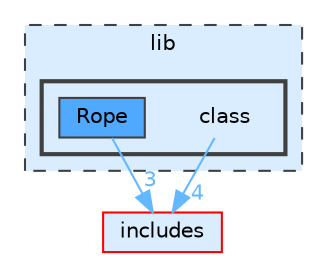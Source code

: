 digraph "lib/class"
{
 // LATEX_PDF_SIZE
  bgcolor="transparent";
  edge [fontname=Helvetica,fontsize=10,labelfontname=Helvetica,labelfontsize=10];
  node [fontname=Helvetica,fontsize=10,shape=box,height=0.2,width=0.4];
  compound=true
  subgraph clusterdir_97aefd0d527b934f1d99a682da8fe6a9 {
    graph [ bgcolor="#daedff", pencolor="grey25", label="lib", fontname=Helvetica,fontsize=10 style="filled,dashed", URL="dir_97aefd0d527b934f1d99a682da8fe6a9.html",tooltip=""]
  subgraph clusterdir_285d619cbfa84c6430bdb6c8ccfd6309 {
    graph [ bgcolor="#daedff", pencolor="grey25", label="", fontname=Helvetica,fontsize=10 style="filled,bold", URL="dir_285d619cbfa84c6430bdb6c8ccfd6309.html",tooltip=""]
    dir_285d619cbfa84c6430bdb6c8ccfd6309 [shape=plaintext, label="class"];
  dir_8edd740fb44a5baf275aa55ebd51eaad [label="Rope", fillcolor="#4ea9ff", color="grey25", style="filled", URL="dir_8edd740fb44a5baf275aa55ebd51eaad.html",tooltip=""];
  }
  }
  dir_09e761304027c904456130627fd4dcf5 [label="includes", fillcolor="#daedff", color="red", style="filled", URL="dir_09e761304027c904456130627fd4dcf5.html",tooltip=""];
  dir_285d619cbfa84c6430bdb6c8ccfd6309->dir_09e761304027c904456130627fd4dcf5 [headlabel="4", labeldistance=1.5 headhref="dir_000003_000007.html" href="dir_000003_000007.html" color="steelblue1" fontcolor="steelblue1"];
  dir_8edd740fb44a5baf275aa55ebd51eaad->dir_09e761304027c904456130627fd4dcf5 [headlabel="3", labeldistance=1.5 headhref="dir_000019_000007.html" href="dir_000019_000007.html" color="steelblue1" fontcolor="steelblue1"];
}
